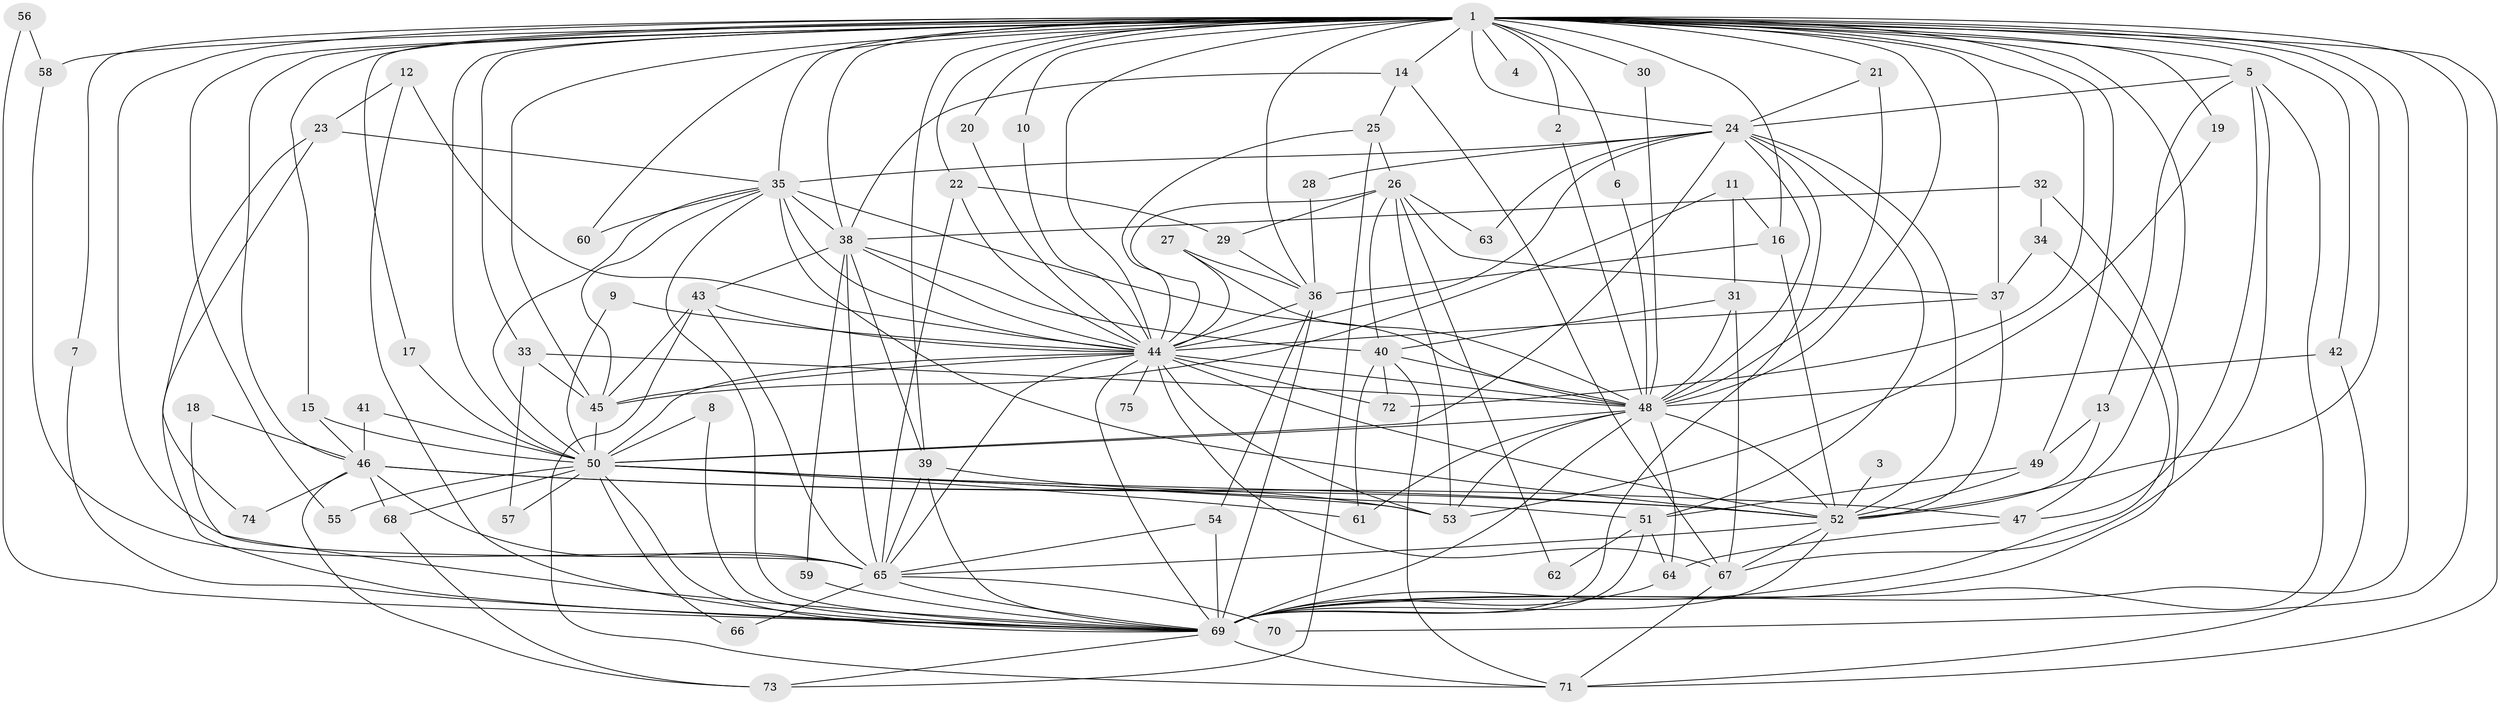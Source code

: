 // original degree distribution, {26: 0.013422818791946308, 25: 0.006711409395973154, 32: 0.006711409395973154, 19: 0.006711409395973154, 15: 0.006711409395973154, 23: 0.013422818791946308, 29: 0.006711409395973154, 14: 0.006711409395973154, 4: 0.09395973154362416, 2: 0.4899328859060403, 3: 0.2348993288590604, 10: 0.006711409395973154, 7: 0.020134228187919462, 5: 0.040268456375838924, 8: 0.013422818791946308, 6: 0.03355704697986577}
// Generated by graph-tools (version 1.1) at 2025/25/03/09/25 03:25:36]
// undirected, 75 vertices, 206 edges
graph export_dot {
graph [start="1"]
  node [color=gray90,style=filled];
  1;
  2;
  3;
  4;
  5;
  6;
  7;
  8;
  9;
  10;
  11;
  12;
  13;
  14;
  15;
  16;
  17;
  18;
  19;
  20;
  21;
  22;
  23;
  24;
  25;
  26;
  27;
  28;
  29;
  30;
  31;
  32;
  33;
  34;
  35;
  36;
  37;
  38;
  39;
  40;
  41;
  42;
  43;
  44;
  45;
  46;
  47;
  48;
  49;
  50;
  51;
  52;
  53;
  54;
  55;
  56;
  57;
  58;
  59;
  60;
  61;
  62;
  63;
  64;
  65;
  66;
  67;
  68;
  69;
  70;
  71;
  72;
  73;
  74;
  75;
  1 -- 2 [weight=1.0];
  1 -- 4 [weight=2.0];
  1 -- 5 [weight=1.0];
  1 -- 6 [weight=1.0];
  1 -- 7 [weight=1.0];
  1 -- 10 [weight=1.0];
  1 -- 14 [weight=1.0];
  1 -- 15 [weight=1.0];
  1 -- 16 [weight=1.0];
  1 -- 17 [weight=1.0];
  1 -- 19 [weight=1.0];
  1 -- 20 [weight=1.0];
  1 -- 21 [weight=1.0];
  1 -- 22 [weight=1.0];
  1 -- 24 [weight=3.0];
  1 -- 30 [weight=2.0];
  1 -- 33 [weight=1.0];
  1 -- 35 [weight=3.0];
  1 -- 36 [weight=2.0];
  1 -- 37 [weight=2.0];
  1 -- 38 [weight=1.0];
  1 -- 39 [weight=1.0];
  1 -- 42 [weight=1.0];
  1 -- 44 [weight=4.0];
  1 -- 45 [weight=2.0];
  1 -- 46 [weight=1.0];
  1 -- 47 [weight=2.0];
  1 -- 48 [weight=3.0];
  1 -- 49 [weight=1.0];
  1 -- 50 [weight=4.0];
  1 -- 52 [weight=4.0];
  1 -- 55 [weight=1.0];
  1 -- 58 [weight=2.0];
  1 -- 60 [weight=1.0];
  1 -- 65 [weight=1.0];
  1 -- 69 [weight=5.0];
  1 -- 70 [weight=1.0];
  1 -- 71 [weight=1.0];
  1 -- 72 [weight=1.0];
  2 -- 48 [weight=1.0];
  3 -- 52 [weight=1.0];
  5 -- 13 [weight=1.0];
  5 -- 24 [weight=1.0];
  5 -- 47 [weight=1.0];
  5 -- 67 [weight=1.0];
  5 -- 69 [weight=1.0];
  6 -- 48 [weight=1.0];
  7 -- 69 [weight=1.0];
  8 -- 50 [weight=1.0];
  8 -- 69 [weight=1.0];
  9 -- 44 [weight=1.0];
  9 -- 50 [weight=1.0];
  10 -- 44 [weight=1.0];
  11 -- 16 [weight=1.0];
  11 -- 31 [weight=1.0];
  11 -- 45 [weight=1.0];
  12 -- 23 [weight=1.0];
  12 -- 44 [weight=1.0];
  12 -- 69 [weight=1.0];
  13 -- 49 [weight=1.0];
  13 -- 52 [weight=1.0];
  14 -- 25 [weight=1.0];
  14 -- 38 [weight=1.0];
  14 -- 67 [weight=1.0];
  15 -- 46 [weight=1.0];
  15 -- 50 [weight=1.0];
  16 -- 36 [weight=1.0];
  16 -- 52 [weight=1.0];
  17 -- 50 [weight=1.0];
  18 -- 46 [weight=1.0];
  18 -- 69 [weight=1.0];
  19 -- 53 [weight=1.0];
  20 -- 44 [weight=1.0];
  21 -- 24 [weight=2.0];
  21 -- 48 [weight=1.0];
  22 -- 29 [weight=1.0];
  22 -- 44 [weight=1.0];
  22 -- 65 [weight=1.0];
  23 -- 35 [weight=1.0];
  23 -- 69 [weight=1.0];
  23 -- 74 [weight=1.0];
  24 -- 28 [weight=1.0];
  24 -- 35 [weight=1.0];
  24 -- 44 [weight=1.0];
  24 -- 48 [weight=1.0];
  24 -- 50 [weight=1.0];
  24 -- 51 [weight=1.0];
  24 -- 52 [weight=1.0];
  24 -- 63 [weight=1.0];
  24 -- 69 [weight=1.0];
  25 -- 26 [weight=1.0];
  25 -- 44 [weight=1.0];
  25 -- 73 [weight=1.0];
  26 -- 29 [weight=1.0];
  26 -- 37 [weight=1.0];
  26 -- 40 [weight=1.0];
  26 -- 44 [weight=1.0];
  26 -- 53 [weight=1.0];
  26 -- 62 [weight=1.0];
  26 -- 63 [weight=1.0];
  27 -- 36 [weight=1.0];
  27 -- 44 [weight=1.0];
  27 -- 48 [weight=1.0];
  28 -- 36 [weight=1.0];
  29 -- 36 [weight=1.0];
  30 -- 48 [weight=1.0];
  31 -- 40 [weight=1.0];
  31 -- 48 [weight=1.0];
  31 -- 67 [weight=1.0];
  32 -- 34 [weight=1.0];
  32 -- 38 [weight=1.0];
  32 -- 69 [weight=1.0];
  33 -- 45 [weight=1.0];
  33 -- 48 [weight=1.0];
  33 -- 57 [weight=1.0];
  34 -- 37 [weight=1.0];
  34 -- 69 [weight=1.0];
  35 -- 38 [weight=1.0];
  35 -- 44 [weight=1.0];
  35 -- 45 [weight=1.0];
  35 -- 48 [weight=1.0];
  35 -- 50 [weight=1.0];
  35 -- 52 [weight=2.0];
  35 -- 60 [weight=1.0];
  35 -- 69 [weight=1.0];
  36 -- 44 [weight=1.0];
  36 -- 54 [weight=1.0];
  36 -- 69 [weight=1.0];
  37 -- 44 [weight=1.0];
  37 -- 52 [weight=1.0];
  38 -- 39 [weight=2.0];
  38 -- 40 [weight=1.0];
  38 -- 43 [weight=1.0];
  38 -- 44 [weight=1.0];
  38 -- 59 [weight=1.0];
  38 -- 65 [weight=1.0];
  39 -- 53 [weight=1.0];
  39 -- 65 [weight=1.0];
  39 -- 69 [weight=1.0];
  40 -- 48 [weight=1.0];
  40 -- 61 [weight=1.0];
  40 -- 71 [weight=1.0];
  40 -- 72 [weight=1.0];
  41 -- 46 [weight=1.0];
  41 -- 50 [weight=1.0];
  42 -- 48 [weight=2.0];
  42 -- 71 [weight=1.0];
  43 -- 44 [weight=1.0];
  43 -- 45 [weight=1.0];
  43 -- 65 [weight=1.0];
  43 -- 71 [weight=1.0];
  44 -- 45 [weight=1.0];
  44 -- 48 [weight=2.0];
  44 -- 50 [weight=2.0];
  44 -- 52 [weight=1.0];
  44 -- 53 [weight=2.0];
  44 -- 65 [weight=1.0];
  44 -- 67 [weight=2.0];
  44 -- 69 [weight=1.0];
  44 -- 72 [weight=1.0];
  44 -- 75 [weight=1.0];
  45 -- 50 [weight=1.0];
  46 -- 47 [weight=2.0];
  46 -- 52 [weight=1.0];
  46 -- 65 [weight=1.0];
  46 -- 68 [weight=1.0];
  46 -- 73 [weight=1.0];
  46 -- 74 [weight=1.0];
  47 -- 64 [weight=1.0];
  48 -- 50 [weight=2.0];
  48 -- 52 [weight=1.0];
  48 -- 53 [weight=1.0];
  48 -- 61 [weight=1.0];
  48 -- 64 [weight=1.0];
  48 -- 69 [weight=1.0];
  49 -- 51 [weight=1.0];
  49 -- 52 [weight=1.0];
  50 -- 51 [weight=1.0];
  50 -- 52 [weight=1.0];
  50 -- 53 [weight=1.0];
  50 -- 55 [weight=1.0];
  50 -- 57 [weight=1.0];
  50 -- 61 [weight=1.0];
  50 -- 66 [weight=1.0];
  50 -- 68 [weight=1.0];
  50 -- 69 [weight=1.0];
  51 -- 62 [weight=1.0];
  51 -- 64 [weight=1.0];
  51 -- 69 [weight=1.0];
  52 -- 65 [weight=1.0];
  52 -- 67 [weight=1.0];
  52 -- 69 [weight=1.0];
  54 -- 65 [weight=1.0];
  54 -- 69 [weight=1.0];
  56 -- 58 [weight=1.0];
  56 -- 69 [weight=1.0];
  58 -- 65 [weight=1.0];
  59 -- 69 [weight=1.0];
  64 -- 69 [weight=1.0];
  65 -- 66 [weight=1.0];
  65 -- 69 [weight=1.0];
  65 -- 70 [weight=1.0];
  67 -- 71 [weight=1.0];
  68 -- 73 [weight=1.0];
  69 -- 71 [weight=1.0];
  69 -- 73 [weight=1.0];
}
